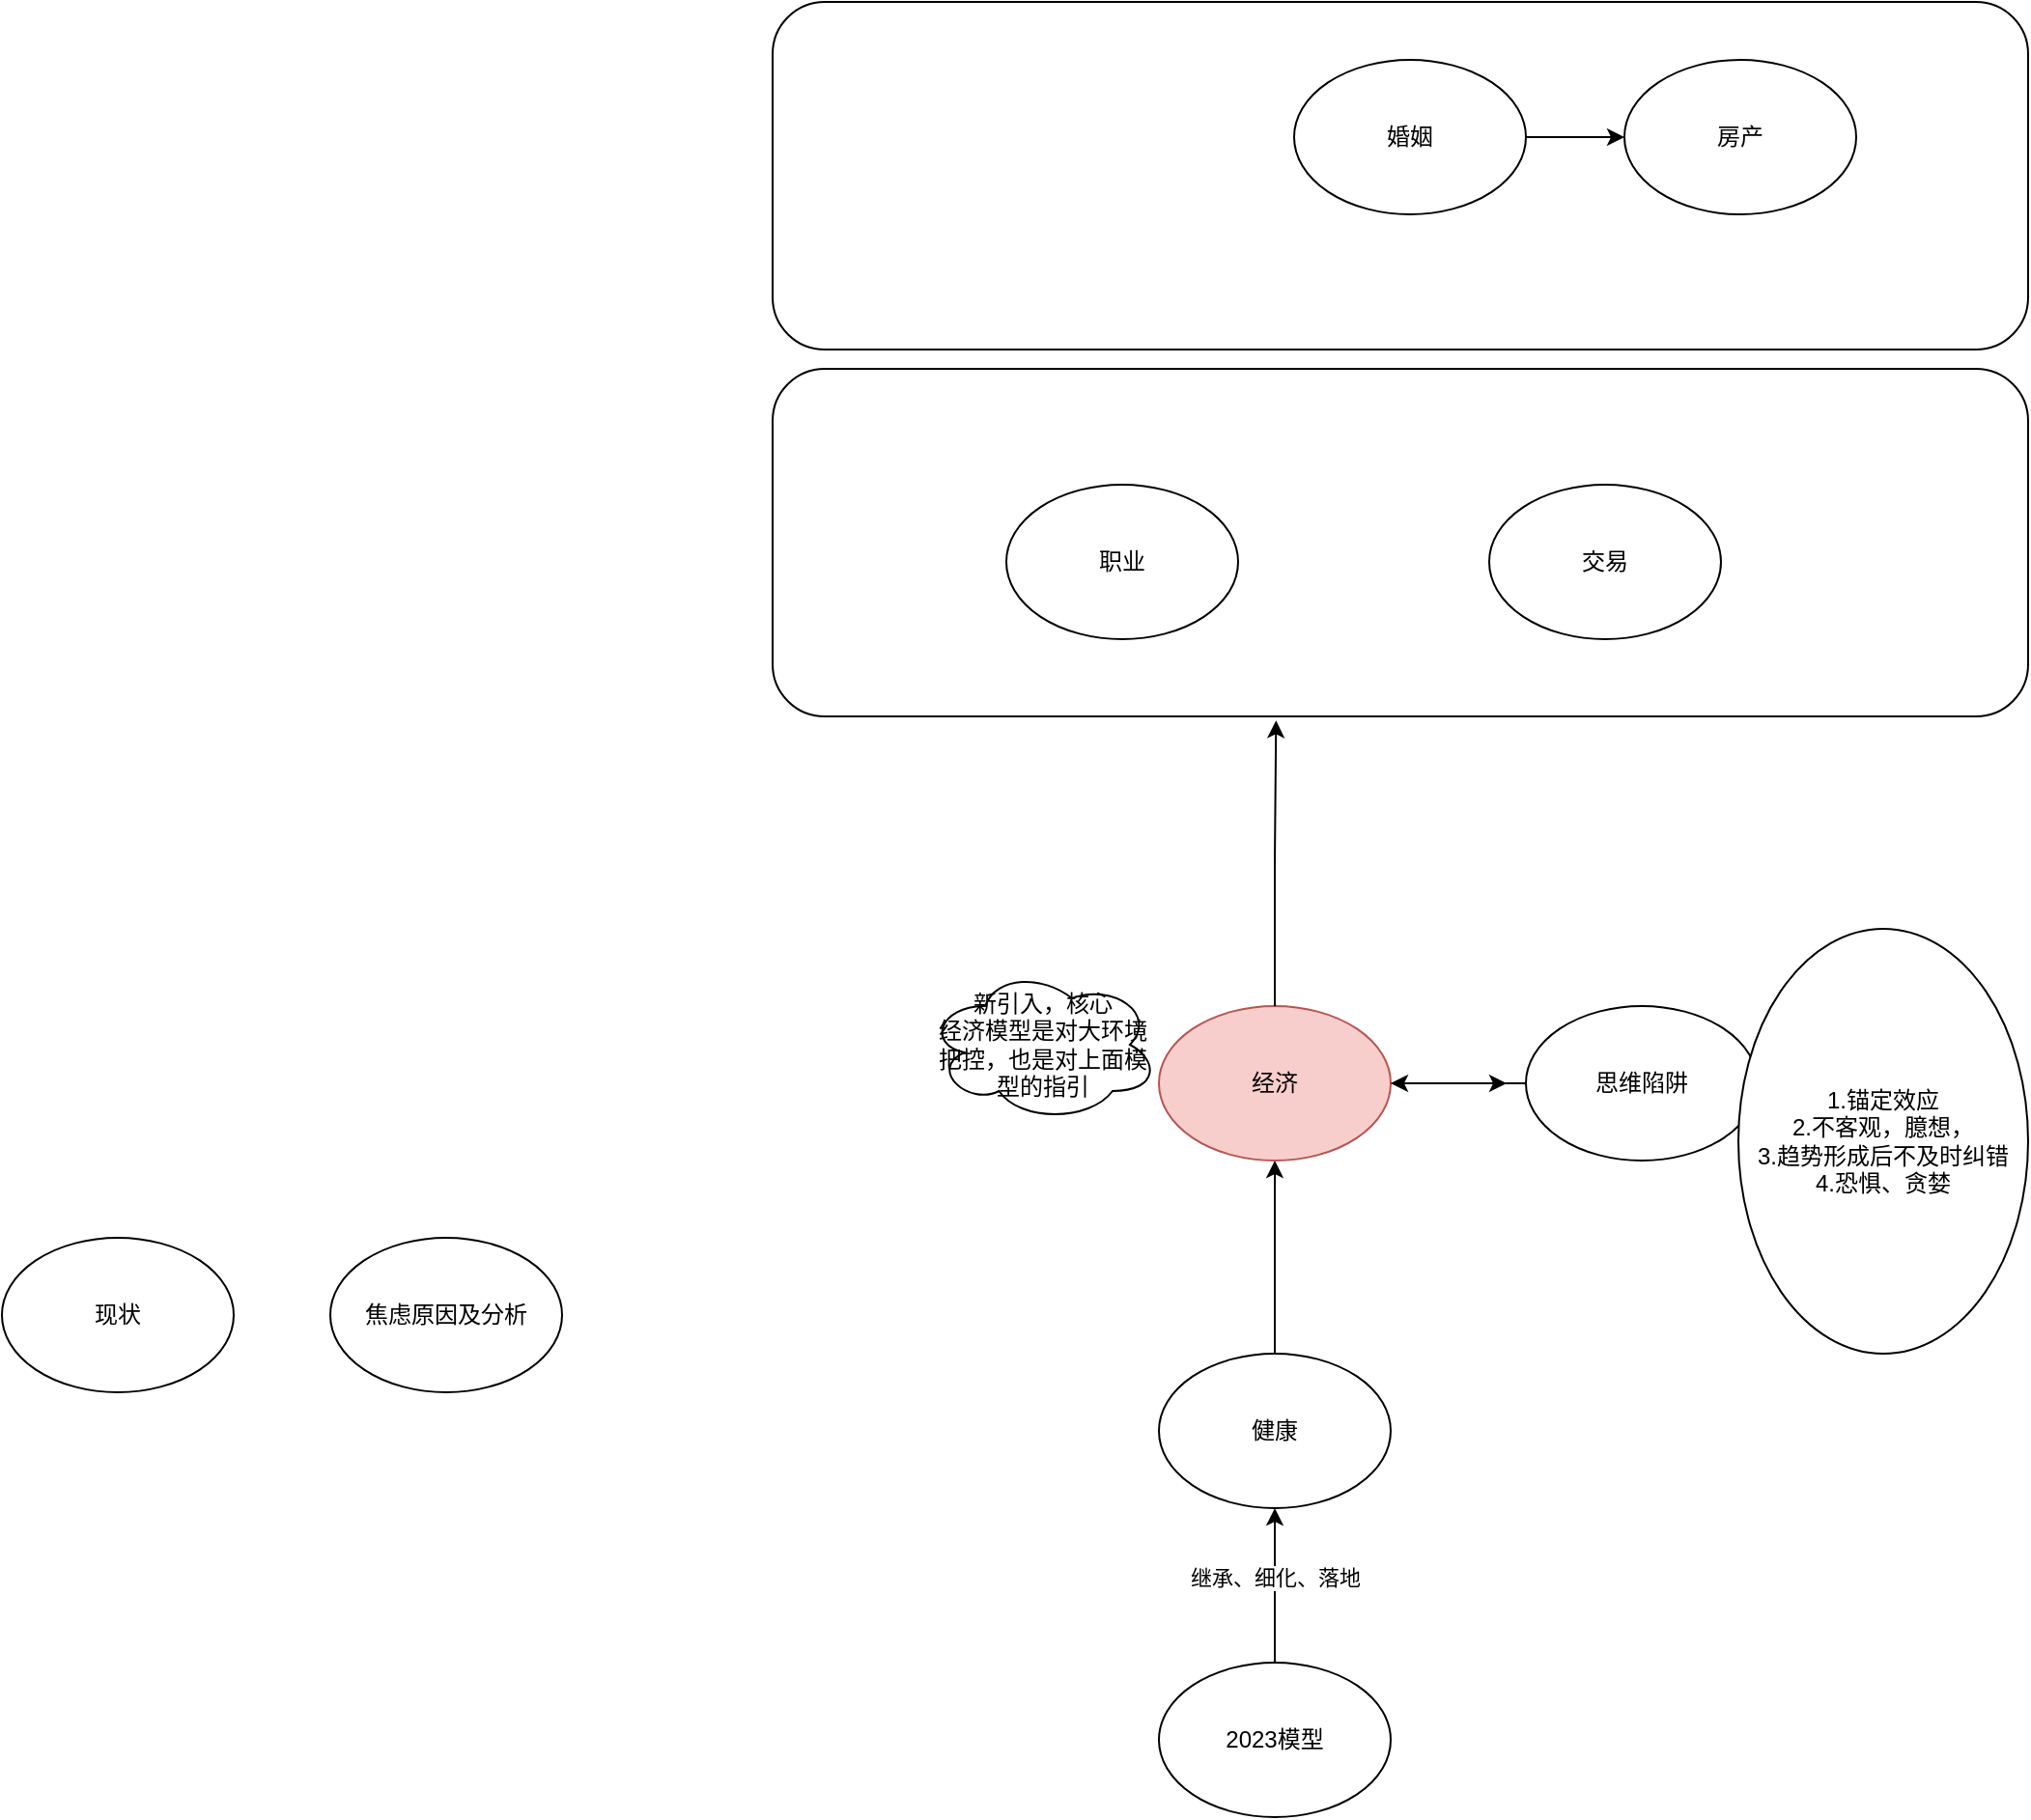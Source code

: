 <mxfile version="23.1.5" type="github">
  <diagram name="第 1 页" id="5kPvABFZM2XCfgbRumEY">
    <mxGraphModel dx="2474" dy="2046" grid="1" gridSize="10" guides="1" tooltips="1" connect="1" arrows="1" fold="1" page="1" pageScale="1" pageWidth="827" pageHeight="1169" math="0" shadow="0">
      <root>
        <mxCell id="0" />
        <mxCell id="1" parent="0" />
        <mxCell id="vfnut27rzNC3C2sS1f0M-17" value="" style="rounded=1;whiteSpace=wrap;html=1;" vertex="1" parent="1">
          <mxGeometry x="89" y="10" width="650" height="180" as="geometry" />
        </mxCell>
        <mxCell id="vfnut27rzNC3C2sS1f0M-16" value="" style="rounded=1;whiteSpace=wrap;html=1;" vertex="1" parent="1">
          <mxGeometry x="89" y="-180" width="650" height="180" as="geometry" />
        </mxCell>
        <mxCell id="vfnut27rzNC3C2sS1f0M-6" style="edgeStyle=orthogonalEdgeStyle;rounded=0;orthogonalLoop=1;jettySize=auto;html=1;exitX=0.5;exitY=0;exitDx=0;exitDy=0;" edge="1" parent="1" source="vfnut27rzNC3C2sS1f0M-1" target="vfnut27rzNC3C2sS1f0M-5">
          <mxGeometry relative="1" as="geometry" />
        </mxCell>
        <mxCell id="vfnut27rzNC3C2sS1f0M-1" value="健康" style="ellipse;whiteSpace=wrap;html=1;" vertex="1" parent="1">
          <mxGeometry x="289" y="520" width="120" height="80" as="geometry" />
        </mxCell>
        <mxCell id="vfnut27rzNC3C2sS1f0M-3" style="edgeStyle=orthogonalEdgeStyle;rounded=0;orthogonalLoop=1;jettySize=auto;html=1;exitX=0.5;exitY=0;exitDx=0;exitDy=0;" edge="1" parent="1" source="vfnut27rzNC3C2sS1f0M-2" target="vfnut27rzNC3C2sS1f0M-1">
          <mxGeometry relative="1" as="geometry" />
        </mxCell>
        <mxCell id="vfnut27rzNC3C2sS1f0M-4" value="继承、细化、落地" style="edgeLabel;html=1;align=center;verticalAlign=middle;resizable=0;points=[];" vertex="1" connectable="0" parent="vfnut27rzNC3C2sS1f0M-3">
          <mxGeometry x="0.111" relative="1" as="geometry">
            <mxPoint as="offset" />
          </mxGeometry>
        </mxCell>
        <mxCell id="vfnut27rzNC3C2sS1f0M-2" value="2023模型" style="ellipse;whiteSpace=wrap;html=1;" vertex="1" parent="1">
          <mxGeometry x="289" y="680" width="120" height="80" as="geometry" />
        </mxCell>
        <mxCell id="vfnut27rzNC3C2sS1f0M-13" style="edgeStyle=orthogonalEdgeStyle;rounded=0;orthogonalLoop=1;jettySize=auto;html=1;exitX=1;exitY=0.5;exitDx=0;exitDy=0;" edge="1" parent="1" source="vfnut27rzNC3C2sS1f0M-5">
          <mxGeometry relative="1" as="geometry">
            <mxPoint x="469" y="380" as="targetPoint" />
          </mxGeometry>
        </mxCell>
        <mxCell id="vfnut27rzNC3C2sS1f0M-5" value="经济" style="ellipse;whiteSpace=wrap;html=1;fillColor=#f8cecc;strokeColor=#b85450;" vertex="1" parent="1">
          <mxGeometry x="289" y="340" width="120" height="80" as="geometry" />
        </mxCell>
        <mxCell id="vfnut27rzNC3C2sS1f0M-7" value="职业" style="ellipse;whiteSpace=wrap;html=1;" vertex="1" parent="1">
          <mxGeometry x="210" y="70" width="120" height="80" as="geometry" />
        </mxCell>
        <mxCell id="vfnut27rzNC3C2sS1f0M-8" value="交易" style="ellipse;whiteSpace=wrap;html=1;" vertex="1" parent="1">
          <mxGeometry x="460" y="70" width="120" height="80" as="geometry" />
        </mxCell>
        <mxCell id="vfnut27rzNC3C2sS1f0M-9" value="房产" style="ellipse;whiteSpace=wrap;html=1;" vertex="1" parent="1">
          <mxGeometry x="530" y="-150" width="120" height="80" as="geometry" />
        </mxCell>
        <mxCell id="vfnut27rzNC3C2sS1f0M-19" style="edgeStyle=orthogonalEdgeStyle;rounded=0;orthogonalLoop=1;jettySize=auto;html=1;exitX=1;exitY=0.5;exitDx=0;exitDy=0;entryX=0;entryY=0.5;entryDx=0;entryDy=0;" edge="1" parent="1" source="vfnut27rzNC3C2sS1f0M-10" target="vfnut27rzNC3C2sS1f0M-9">
          <mxGeometry relative="1" as="geometry" />
        </mxCell>
        <mxCell id="vfnut27rzNC3C2sS1f0M-10" value="婚姻" style="ellipse;whiteSpace=wrap;html=1;" vertex="1" parent="1">
          <mxGeometry x="359" y="-150" width="120" height="80" as="geometry" />
        </mxCell>
        <mxCell id="vfnut27rzNC3C2sS1f0M-11" value="新引入，核心&lt;br&gt;经济模型是对大环境把控，也是对上面模型的指引" style="ellipse;shape=cloud;whiteSpace=wrap;html=1;" vertex="1" parent="1">
          <mxGeometry x="169" y="320" width="120" height="80" as="geometry" />
        </mxCell>
        <mxCell id="vfnut27rzNC3C2sS1f0M-14" style="edgeStyle=orthogonalEdgeStyle;rounded=0;orthogonalLoop=1;jettySize=auto;html=1;entryX=1;entryY=0.5;entryDx=0;entryDy=0;" edge="1" parent="1" source="vfnut27rzNC3C2sS1f0M-12" target="vfnut27rzNC3C2sS1f0M-5">
          <mxGeometry relative="1" as="geometry" />
        </mxCell>
        <mxCell id="vfnut27rzNC3C2sS1f0M-12" value="思维陷阱" style="ellipse;whiteSpace=wrap;html=1;" vertex="1" parent="1">
          <mxGeometry x="479" y="340" width="120" height="80" as="geometry" />
        </mxCell>
        <mxCell id="vfnut27rzNC3C2sS1f0M-15" value="1.锚定效应&lt;br&gt;2.不客观，臆想，&lt;br&gt;3.趋势形成后不及时纠错&lt;br&gt;4.恐惧、贪婪" style="ellipse;whiteSpace=wrap;html=1;" vertex="1" parent="1">
          <mxGeometry x="589" y="300" width="150" height="220" as="geometry" />
        </mxCell>
        <mxCell id="vfnut27rzNC3C2sS1f0M-18" style="edgeStyle=orthogonalEdgeStyle;rounded=0;orthogonalLoop=1;jettySize=auto;html=1;exitX=0.5;exitY=0;exitDx=0;exitDy=0;entryX=0.401;entryY=1.012;entryDx=0;entryDy=0;entryPerimeter=0;" edge="1" parent="1" source="vfnut27rzNC3C2sS1f0M-5" target="vfnut27rzNC3C2sS1f0M-17">
          <mxGeometry relative="1" as="geometry" />
        </mxCell>
        <mxCell id="vfnut27rzNC3C2sS1f0M-21" value="现状" style="ellipse;whiteSpace=wrap;html=1;" vertex="1" parent="1">
          <mxGeometry x="-310" y="460" width="120" height="80" as="geometry" />
        </mxCell>
        <mxCell id="vfnut27rzNC3C2sS1f0M-22" value="焦虑原因及分析" style="ellipse;whiteSpace=wrap;html=1;" vertex="1" parent="1">
          <mxGeometry x="-140" y="460" width="120" height="80" as="geometry" />
        </mxCell>
      </root>
    </mxGraphModel>
  </diagram>
</mxfile>
